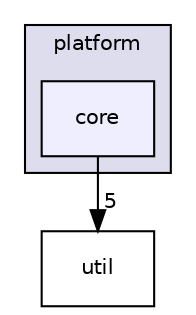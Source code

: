 digraph "asylo/platform/core" {
  compound=true
  node [ fontsize="10", fontname="Helvetica"];
  edge [ labelfontsize="10", labelfontname="Helvetica"];
  subgraph clusterdir_01d4202cd1cdb36b79d5288c42fc7d28 {
    graph [ bgcolor="#ddddee", pencolor="black", label="platform" fontname="Helvetica", fontsize="10", URL="dir_01d4202cd1cdb36b79d5288c42fc7d28.html"]
  dir_e7fac316d2fc4aedb4dbb69047fb6829 [shape=box, label="core", style="filled", fillcolor="#eeeeff", pencolor="black", URL="dir_e7fac316d2fc4aedb4dbb69047fb6829.html"];
  }
  dir_d76c6b9049ac6f6d284ddd4be15e6dfa [shape=box label="util" URL="dir_d76c6b9049ac6f6d284ddd4be15e6dfa.html"];
  dir_e7fac316d2fc4aedb4dbb69047fb6829->dir_d76c6b9049ac6f6d284ddd4be15e6dfa [headlabel="5", labeldistance=1.5 headhref="dir_000008_000011.html"];
}
